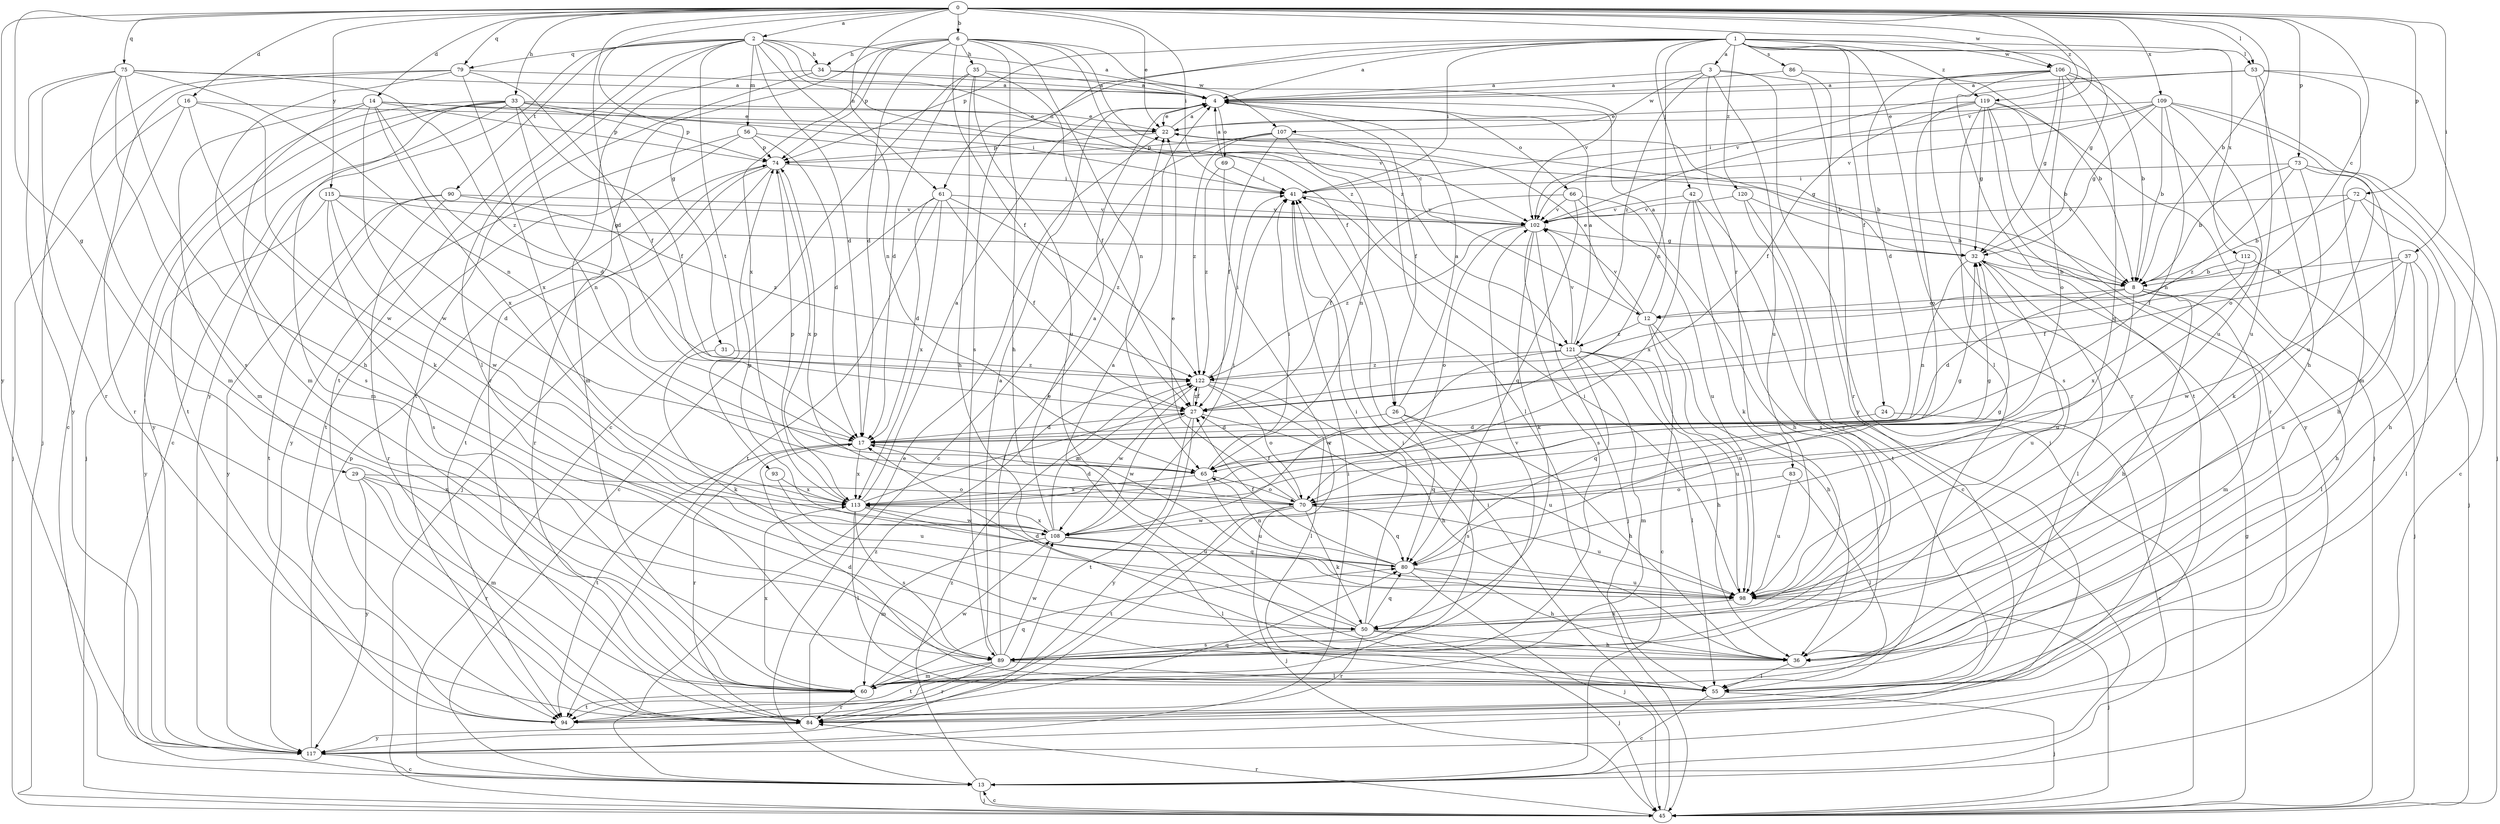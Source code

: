 strict digraph  {
0;
1;
2;
3;
4;
6;
8;
12;
13;
14;
16;
17;
22;
24;
26;
27;
29;
31;
32;
33;
34;
35;
36;
37;
41;
42;
45;
50;
53;
55;
56;
60;
61;
65;
66;
69;
70;
72;
73;
74;
75;
79;
80;
83;
84;
86;
89;
90;
93;
94;
98;
102;
106;
107;
108;
109;
112;
113;
115;
117;
119;
120;
121;
122;
0 -> 2  [label=a];
0 -> 6  [label=b];
0 -> 8  [label=b];
0 -> 12  [label=c];
0 -> 14  [label=d];
0 -> 16  [label=d];
0 -> 17  [label=d];
0 -> 22  [label=e];
0 -> 29  [label=g];
0 -> 31  [label=g];
0 -> 33  [label=h];
0 -> 37  [label=i];
0 -> 41  [label=i];
0 -> 53  [label=l];
0 -> 61  [label=n];
0 -> 72  [label=p];
0 -> 73  [label=p];
0 -> 75  [label=q];
0 -> 79  [label=q];
0 -> 102  [label=v];
0 -> 106  [label=w];
0 -> 109  [label=x];
0 -> 115  [label=y];
0 -> 117  [label=y];
0 -> 119  [label=z];
1 -> 3  [label=a];
1 -> 4  [label=a];
1 -> 24  [label=f];
1 -> 32  [label=g];
1 -> 41  [label=i];
1 -> 42  [label=j];
1 -> 53  [label=l];
1 -> 55  [label=l];
1 -> 61  [label=n];
1 -> 65  [label=n];
1 -> 74  [label=p];
1 -> 86  [label=s];
1 -> 89  [label=s];
1 -> 106  [label=w];
1 -> 112  [label=x];
1 -> 119  [label=z];
1 -> 120  [label=z];
2 -> 4  [label=a];
2 -> 17  [label=d];
2 -> 26  [label=f];
2 -> 34  [label=h];
2 -> 55  [label=l];
2 -> 56  [label=m];
2 -> 65  [label=n];
2 -> 79  [label=q];
2 -> 90  [label=t];
2 -> 93  [label=t];
2 -> 94  [label=t];
2 -> 117  [label=y];
2 -> 121  [label=z];
3 -> 4  [label=a];
3 -> 45  [label=j];
3 -> 83  [label=r];
3 -> 84  [label=r];
3 -> 98  [label=u];
3 -> 107  [label=w];
3 -> 121  [label=z];
4 -> 22  [label=e];
4 -> 26  [label=f];
4 -> 66  [label=o];
4 -> 69  [label=o];
6 -> 12  [label=c];
6 -> 17  [label=d];
6 -> 27  [label=f];
6 -> 34  [label=h];
6 -> 35  [label=h];
6 -> 36  [label=h];
6 -> 65  [label=n];
6 -> 74  [label=p];
6 -> 84  [label=r];
6 -> 107  [label=w];
6 -> 113  [label=x];
6 -> 121  [label=z];
8 -> 12  [label=c];
8 -> 17  [label=d];
8 -> 36  [label=h];
8 -> 55  [label=l];
8 -> 60  [label=m];
8 -> 98  [label=u];
12 -> 4  [label=a];
12 -> 13  [label=c];
12 -> 22  [label=e];
12 -> 36  [label=h];
12 -> 98  [label=u];
12 -> 102  [label=v];
12 -> 121  [label=z];
13 -> 22  [label=e];
13 -> 45  [label=j];
13 -> 122  [label=z];
14 -> 17  [label=d];
14 -> 22  [label=e];
14 -> 41  [label=i];
14 -> 60  [label=m];
14 -> 74  [label=p];
14 -> 89  [label=s];
14 -> 108  [label=w];
14 -> 113  [label=x];
16 -> 22  [label=e];
16 -> 45  [label=j];
16 -> 50  [label=k];
16 -> 84  [label=r];
16 -> 108  [label=w];
17 -> 65  [label=n];
17 -> 84  [label=r];
17 -> 94  [label=t];
17 -> 113  [label=x];
22 -> 4  [label=a];
22 -> 8  [label=b];
22 -> 32  [label=g];
22 -> 74  [label=p];
24 -> 13  [label=c];
24 -> 17  [label=d];
26 -> 4  [label=a];
26 -> 17  [label=d];
26 -> 36  [label=h];
26 -> 80  [label=q];
26 -> 89  [label=s];
27 -> 17  [label=d];
27 -> 94  [label=t];
27 -> 98  [label=u];
27 -> 108  [label=w];
27 -> 117  [label=y];
27 -> 122  [label=z];
29 -> 60  [label=m];
29 -> 70  [label=o];
29 -> 84  [label=r];
29 -> 113  [label=x];
29 -> 117  [label=y];
31 -> 50  [label=k];
31 -> 122  [label=z];
32 -> 8  [label=b];
32 -> 55  [label=l];
32 -> 65  [label=n];
32 -> 98  [label=u];
33 -> 13  [label=c];
33 -> 22  [label=e];
33 -> 27  [label=f];
33 -> 45  [label=j];
33 -> 60  [label=m];
33 -> 65  [label=n];
33 -> 74  [label=p];
33 -> 94  [label=t];
33 -> 102  [label=v];
33 -> 117  [label=y];
34 -> 4  [label=a];
34 -> 60  [label=m];
34 -> 94  [label=t];
34 -> 102  [label=v];
35 -> 4  [label=a];
35 -> 13  [label=c];
35 -> 17  [label=d];
35 -> 27  [label=f];
35 -> 36  [label=h];
35 -> 98  [label=u];
36 -> 55  [label=l];
37 -> 8  [label=b];
37 -> 27  [label=f];
37 -> 36  [label=h];
37 -> 55  [label=l];
37 -> 98  [label=u];
37 -> 108  [label=w];
41 -> 102  [label=v];
42 -> 50  [label=k];
42 -> 89  [label=s];
42 -> 94  [label=t];
42 -> 102  [label=v];
42 -> 113  [label=x];
45 -> 13  [label=c];
45 -> 32  [label=g];
45 -> 41  [label=i];
45 -> 84  [label=r];
50 -> 4  [label=a];
50 -> 17  [label=d];
50 -> 36  [label=h];
50 -> 41  [label=i];
50 -> 45  [label=j];
50 -> 80  [label=q];
50 -> 84  [label=r];
50 -> 89  [label=s];
53 -> 4  [label=a];
53 -> 36  [label=h];
53 -> 55  [label=l];
53 -> 60  [label=m];
53 -> 98  [label=u];
53 -> 102  [label=v];
55 -> 13  [label=c];
55 -> 17  [label=d];
55 -> 45  [label=j];
56 -> 8  [label=b];
56 -> 17  [label=d];
56 -> 74  [label=p];
56 -> 94  [label=t];
56 -> 117  [label=y];
60 -> 41  [label=i];
60 -> 80  [label=q];
60 -> 84  [label=r];
60 -> 94  [label=t];
60 -> 108  [label=w];
60 -> 113  [label=x];
61 -> 13  [label=c];
61 -> 17  [label=d];
61 -> 27  [label=f];
61 -> 94  [label=t];
61 -> 102  [label=v];
61 -> 113  [label=x];
61 -> 122  [label=z];
65 -> 41  [label=i];
65 -> 70  [label=o];
65 -> 98  [label=u];
65 -> 113  [label=x];
66 -> 27  [label=f];
66 -> 36  [label=h];
66 -> 80  [label=q];
66 -> 98  [label=u];
66 -> 102  [label=v];
69 -> 4  [label=a];
69 -> 41  [label=i];
69 -> 84  [label=r];
69 -> 122  [label=z];
70 -> 17  [label=d];
70 -> 22  [label=e];
70 -> 27  [label=f];
70 -> 32  [label=g];
70 -> 45  [label=j];
70 -> 50  [label=k];
70 -> 74  [label=p];
70 -> 80  [label=q];
70 -> 94  [label=t];
70 -> 98  [label=u];
70 -> 108  [label=w];
72 -> 8  [label=b];
72 -> 27  [label=f];
72 -> 36  [label=h];
72 -> 45  [label=j];
72 -> 102  [label=v];
73 -> 8  [label=b];
73 -> 13  [label=c];
73 -> 36  [label=h];
73 -> 41  [label=i];
73 -> 50  [label=k];
73 -> 122  [label=z];
74 -> 41  [label=i];
74 -> 45  [label=j];
74 -> 84  [label=r];
74 -> 94  [label=t];
74 -> 113  [label=x];
75 -> 4  [label=a];
75 -> 36  [label=h];
75 -> 60  [label=m];
75 -> 65  [label=n];
75 -> 84  [label=r];
75 -> 89  [label=s];
75 -> 117  [label=y];
75 -> 122  [label=z];
79 -> 4  [label=a];
79 -> 13  [label=c];
79 -> 27  [label=f];
79 -> 45  [label=j];
79 -> 60  [label=m];
79 -> 113  [label=x];
80 -> 27  [label=f];
80 -> 32  [label=g];
80 -> 36  [label=h];
80 -> 45  [label=j];
80 -> 65  [label=n];
80 -> 74  [label=p];
80 -> 98  [label=u];
83 -> 55  [label=l];
83 -> 70  [label=o];
83 -> 98  [label=u];
84 -> 117  [label=y];
84 -> 122  [label=z];
86 -> 4  [label=a];
86 -> 8  [label=b];
86 -> 117  [label=y];
89 -> 4  [label=a];
89 -> 22  [label=e];
89 -> 55  [label=l];
89 -> 60  [label=m];
89 -> 84  [label=r];
89 -> 94  [label=t];
89 -> 102  [label=v];
89 -> 108  [label=w];
90 -> 84  [label=r];
90 -> 94  [label=t];
90 -> 102  [label=v];
90 -> 117  [label=y];
90 -> 122  [label=z];
93 -> 98  [label=u];
93 -> 113  [label=x];
94 -> 80  [label=q];
98 -> 41  [label=i];
98 -> 45  [label=j];
98 -> 50  [label=k];
102 -> 32  [label=g];
102 -> 45  [label=j];
102 -> 50  [label=k];
102 -> 70  [label=o];
102 -> 89  [label=s];
102 -> 122  [label=z];
106 -> 4  [label=a];
106 -> 8  [label=b];
106 -> 17  [label=d];
106 -> 32  [label=g];
106 -> 70  [label=o];
106 -> 80  [label=q];
106 -> 84  [label=r];
106 -> 94  [label=t];
106 -> 98  [label=u];
107 -> 13  [label=c];
107 -> 27  [label=f];
107 -> 55  [label=l];
107 -> 65  [label=n];
107 -> 74  [label=p];
107 -> 122  [label=z];
108 -> 4  [label=a];
108 -> 41  [label=i];
108 -> 55  [label=l];
108 -> 60  [label=m];
108 -> 80  [label=q];
108 -> 113  [label=x];
108 -> 122  [label=z];
109 -> 8  [label=b];
109 -> 22  [label=e];
109 -> 32  [label=g];
109 -> 41  [label=i];
109 -> 45  [label=j];
109 -> 65  [label=n];
109 -> 70  [label=o];
109 -> 98  [label=u];
109 -> 102  [label=v];
112 -> 8  [label=b];
112 -> 45  [label=j];
112 -> 113  [label=x];
113 -> 4  [label=a];
113 -> 27  [label=f];
113 -> 32  [label=g];
113 -> 55  [label=l];
113 -> 74  [label=p];
113 -> 89  [label=s];
113 -> 98  [label=u];
113 -> 108  [label=w];
115 -> 17  [label=d];
115 -> 32  [label=g];
115 -> 89  [label=s];
115 -> 102  [label=v];
115 -> 108  [label=w];
115 -> 117  [label=y];
117 -> 13  [label=c];
117 -> 41  [label=i];
117 -> 74  [label=p];
119 -> 8  [label=b];
119 -> 22  [label=e];
119 -> 27  [label=f];
119 -> 32  [label=g];
119 -> 45  [label=j];
119 -> 70  [label=o];
119 -> 84  [label=r];
119 -> 89  [label=s];
119 -> 117  [label=y];
120 -> 8  [label=b];
120 -> 13  [label=c];
120 -> 89  [label=s];
120 -> 102  [label=v];
121 -> 4  [label=a];
121 -> 36  [label=h];
121 -> 55  [label=l];
121 -> 60  [label=m];
121 -> 80  [label=q];
121 -> 98  [label=u];
121 -> 102  [label=v];
121 -> 108  [label=w];
121 -> 122  [label=z];
122 -> 27  [label=f];
122 -> 36  [label=h];
122 -> 41  [label=i];
122 -> 55  [label=l];
122 -> 70  [label=o];
122 -> 108  [label=w];
}
